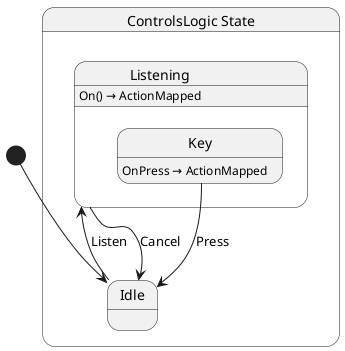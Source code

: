 @startuml ControlsLogic
state "ControlsLogic State" as Yolk_Logic_Controls_ControlsLogic_State {
  state "Idle" as Yolk_Logic_Controls_ControlsLogic_State_Idle
  state "Listening" as Yolk_Logic_Controls_ControlsLogic_State_Listening {
    state "Key" as Yolk_Logic_Controls_ControlsLogic_State_Listening_Key
  }
}

Yolk_Logic_Controls_ControlsLogic_State_Idle --> Yolk_Logic_Controls_ControlsLogic_State_Listening : Listen
Yolk_Logic_Controls_ControlsLogic_State_Listening --> Yolk_Logic_Controls_ControlsLogic_State_Idle : Cancel
Yolk_Logic_Controls_ControlsLogic_State_Listening_Key --> Yolk_Logic_Controls_ControlsLogic_State_Idle : Press

Yolk_Logic_Controls_ControlsLogic_State_Listening : On() → ActionMapped
Yolk_Logic_Controls_ControlsLogic_State_Listening_Key : OnPress → ActionMapped

[*] --> Yolk_Logic_Controls_ControlsLogic_State_Idle
@enduml
